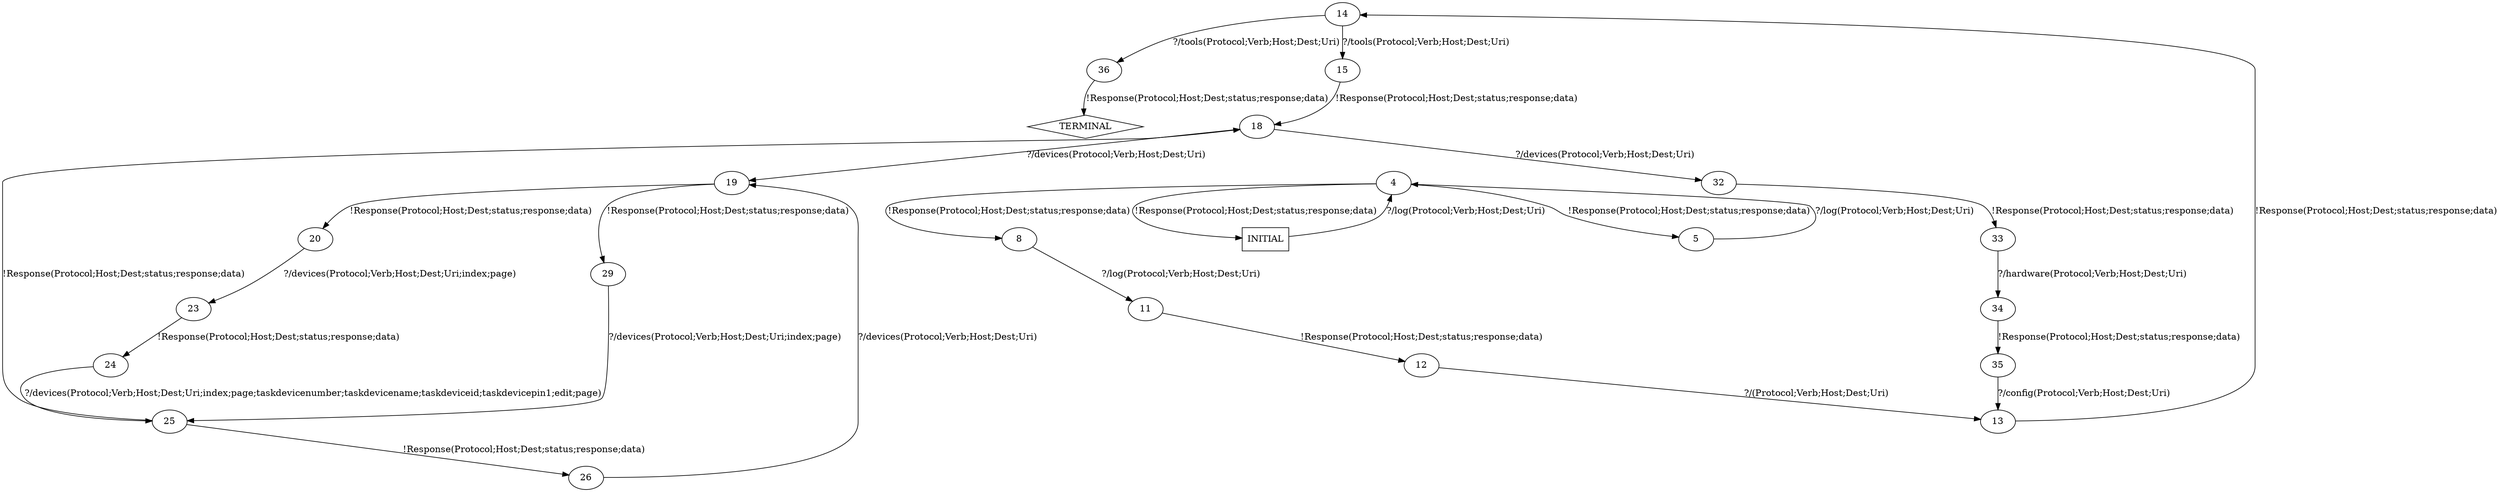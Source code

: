 digraph G {
  1 [label="TERMINAL",shape=diamond];
  3 [label="INITIAL",shape=box];
  4 [label="4"];
  5 [label="5"];
  8 [label="8"];
  11 [label="11"];
  12 [label="12"];
  13 [label="13"];
  14 [label="14"];
  15 [label="15"];
  18 [label="18"];
  19 [label="19"];
  20 [label="20"];
  23 [label="23"];
  24 [label="24"];
  25 [label="25"];
  26 [label="26"];
  29 [label="29"];
  32 [label="32"];
  33 [label="33"];
  34 [label="34"];
  35 [label="35"];
  36 [label="36"];
3->4  [label="?/log(Protocol;Verb;Host;Dest;Uri)"]
4->5  [label="!Response(Protocol;Host;Dest;status;response;data)"]
4->3  [label="!Response(Protocol;Host;Dest;status;response;data)"]
4->8  [label="!Response(Protocol;Host;Dest;status;response;data)"]
5->4  [label="?/log(Protocol;Verb;Host;Dest;Uri)"]
8->11  [label="?/log(Protocol;Verb;Host;Dest;Uri)"]
11->12  [label="!Response(Protocol;Host;Dest;status;response;data)"]
12->13  [label="?/(Protocol;Verb;Host;Dest;Uri)"]
13->14  [label="!Response(Protocol;Host;Dest;status;response;data)"]
14->36  [label="?/tools(Protocol;Verb;Host;Dest;Uri)"]
14->15  [label="?/tools(Protocol;Verb;Host;Dest;Uri)"]
15->18  [label="!Response(Protocol;Host;Dest;status;response;data)"]
18->32  [label="?/devices(Protocol;Verb;Host;Dest;Uri)"]
18->19  [label="?/devices(Protocol;Verb;Host;Dest;Uri)"]
19->20  [label="!Response(Protocol;Host;Dest;status;response;data)"]
19->29  [label="!Response(Protocol;Host;Dest;status;response;data)"]
20->23  [label="?/devices(Protocol;Verb;Host;Dest;Uri;index;page)"]
23->24  [label="!Response(Protocol;Host;Dest;status;response;data)"]
24->25  [label="?/devices(Protocol;Verb;Host;Dest;Uri;index;page;taskdevicenumber;taskdevicename;taskdeviceid;taskdevicepin1;edit;page)"]
25->26  [label="!Response(Protocol;Host;Dest;status;response;data)"]
25->18  [label="!Response(Protocol;Host;Dest;status;response;data)"]
26->19  [label="?/devices(Protocol;Verb;Host;Dest;Uri)"]
29->25  [label="?/devices(Protocol;Verb;Host;Dest;Uri;index;page)"]
32->33  [label="!Response(Protocol;Host;Dest;status;response;data)"]
33->34  [label="?/hardware(Protocol;Verb;Host;Dest;Uri)"]
34->35  [label="!Response(Protocol;Host;Dest;status;response;data)"]
35->13  [label="?/config(Protocol;Verb;Host;Dest;Uri)"]
36->1  [label="!Response(Protocol;Host;Dest;status;response;data)"]
}
